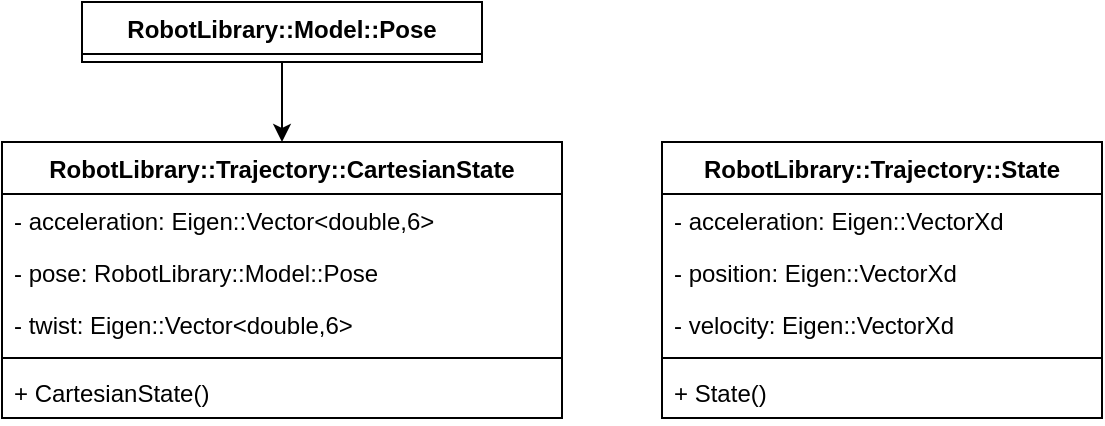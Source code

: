 <mxfile version="22.1.2" type="device" pages="5">
  <diagram name="Structs" id="9jA_eGwy0DgVJdV82nRa">
    <mxGraphModel dx="884" dy="563" grid="1" gridSize="10" guides="1" tooltips="1" connect="1" arrows="1" fold="1" page="1" pageScale="1" pageWidth="827" pageHeight="1169" math="0" shadow="0">
      <root>
        <mxCell id="0" />
        <mxCell id="1" parent="0" />
        <mxCell id="tqM-SARW5NHhLNJfEzKg-1" value="RobotLibrary::Trajectory::CartesianState" style="swimlane;fontStyle=1;childLayout=stackLayout;horizontal=1;startSize=26;horizontalStack=0;resizeParent=1;resizeParentMax=0;resizeLast=0;collapsible=1;marginBottom=0;" vertex="1" parent="1">
          <mxGeometry x="10" y="80" width="280" height="138" as="geometry" />
        </mxCell>
        <mxCell id="tqM-SARW5NHhLNJfEzKg-2" value="- acceleration: Eigen::Vector&lt;double,6&gt;" style="text;strokeColor=none;fillColor=none;align=left;verticalAlign=top;spacingLeft=4;spacingRight=4;overflow=hidden;rotatable=0;points=[[0,0.5],[1,0.5]];portConstraint=eastwest;" vertex="1" parent="tqM-SARW5NHhLNJfEzKg-1">
          <mxGeometry y="26" width="280" height="26" as="geometry" />
        </mxCell>
        <mxCell id="tqM-SARW5NHhLNJfEzKg-3" value="- pose: RobotLibrary::Model::Pose" style="text;strokeColor=none;fillColor=none;align=left;verticalAlign=top;spacingLeft=4;spacingRight=4;overflow=hidden;rotatable=0;points=[[0,0.5],[1,0.5]];portConstraint=eastwest;" vertex="1" parent="tqM-SARW5NHhLNJfEzKg-1">
          <mxGeometry y="52" width="280" height="26" as="geometry" />
        </mxCell>
        <mxCell id="tqM-SARW5NHhLNJfEzKg-4" value="- twist: Eigen::Vector&lt;double,6&gt;" style="text;strokeColor=none;fillColor=none;align=left;verticalAlign=top;spacingLeft=4;spacingRight=4;overflow=hidden;rotatable=0;points=[[0,0.5],[1,0.5]];portConstraint=eastwest;" vertex="1" parent="tqM-SARW5NHhLNJfEzKg-1">
          <mxGeometry y="78" width="280" height="26" as="geometry" />
        </mxCell>
        <mxCell id="tqM-SARW5NHhLNJfEzKg-5" value="" style="line;strokeWidth=1;fillColor=none;align=left;verticalAlign=middle;spacingTop=-1;spacingLeft=3;spacingRight=3;rotatable=0;labelPosition=right;points=[];portConstraint=eastwest;" vertex="1" parent="tqM-SARW5NHhLNJfEzKg-1">
          <mxGeometry y="104" width="280" height="8" as="geometry" />
        </mxCell>
        <mxCell id="tqM-SARW5NHhLNJfEzKg-6" value="+ CartesianState()" style="text;strokeColor=none;fillColor=none;align=left;verticalAlign=top;spacingLeft=4;spacingRight=4;overflow=hidden;rotatable=0;points=[[0,0.5],[1,0.5]];portConstraint=eastwest;" vertex="1" parent="tqM-SARW5NHhLNJfEzKg-1">
          <mxGeometry y="112" width="280" height="26" as="geometry" />
        </mxCell>
        <mxCell id="tqM-SARW5NHhLNJfEzKg-7" value="RobotLibrary::Trajectory::State" style="swimlane;fontStyle=1;childLayout=stackLayout;horizontal=1;startSize=26;horizontalStack=0;resizeParent=1;resizeParentMax=0;resizeLast=0;collapsible=1;marginBottom=0;" vertex="1" parent="1">
          <mxGeometry x="340" y="80" width="220" height="138" as="geometry" />
        </mxCell>
        <mxCell id="tqM-SARW5NHhLNJfEzKg-8" value="- acceleration: Eigen::VectorXd" style="text;strokeColor=none;fillColor=none;align=left;verticalAlign=top;spacingLeft=4;spacingRight=4;overflow=hidden;rotatable=0;points=[[0,0.5],[1,0.5]];portConstraint=eastwest;" vertex="1" parent="tqM-SARW5NHhLNJfEzKg-7">
          <mxGeometry y="26" width="220" height="26" as="geometry" />
        </mxCell>
        <mxCell id="tqM-SARW5NHhLNJfEzKg-9" value="- position: Eigen::VectorXd" style="text;strokeColor=none;fillColor=none;align=left;verticalAlign=top;spacingLeft=4;spacingRight=4;overflow=hidden;rotatable=0;points=[[0,0.5],[1,0.5]];portConstraint=eastwest;" vertex="1" parent="tqM-SARW5NHhLNJfEzKg-7">
          <mxGeometry y="52" width="220" height="26" as="geometry" />
        </mxCell>
        <mxCell id="tqM-SARW5NHhLNJfEzKg-10" value="- velocity: Eigen::VectorXd" style="text;strokeColor=none;fillColor=none;align=left;verticalAlign=top;spacingLeft=4;spacingRight=4;overflow=hidden;rotatable=0;points=[[0,0.5],[1,0.5]];portConstraint=eastwest;" vertex="1" parent="tqM-SARW5NHhLNJfEzKg-7">
          <mxGeometry y="78" width="220" height="26" as="geometry" />
        </mxCell>
        <mxCell id="tqM-SARW5NHhLNJfEzKg-11" value="" style="line;strokeWidth=1;fillColor=none;align=left;verticalAlign=middle;spacingTop=-1;spacingLeft=3;spacingRight=3;rotatable=0;labelPosition=right;points=[];portConstraint=eastwest;" vertex="1" parent="tqM-SARW5NHhLNJfEzKg-7">
          <mxGeometry y="104" width="220" height="8" as="geometry" />
        </mxCell>
        <mxCell id="tqM-SARW5NHhLNJfEzKg-12" value="+ State()" style="text;strokeColor=none;fillColor=none;align=left;verticalAlign=top;spacingLeft=4;spacingRight=4;overflow=hidden;rotatable=0;points=[[0,0.5],[1,0.5]];portConstraint=eastwest;" vertex="1" parent="tqM-SARW5NHhLNJfEzKg-7">
          <mxGeometry y="112" width="220" height="26" as="geometry" />
        </mxCell>
        <mxCell id="tqM-SARW5NHhLNJfEzKg-19" style="edgeStyle=orthogonalEdgeStyle;rounded=0;orthogonalLoop=1;jettySize=auto;html=1;exitX=0.5;exitY=1;exitDx=0;exitDy=0;entryX=0.5;entryY=0;entryDx=0;entryDy=0;" edge="1" parent="1" source="tqM-SARW5NHhLNJfEzKg-13" target="tqM-SARW5NHhLNJfEzKg-1">
          <mxGeometry relative="1" as="geometry" />
        </mxCell>
        <mxCell id="tqM-SARW5NHhLNJfEzKg-13" value="RobotLibrary::Model::Pose" style="swimlane;fontStyle=1;childLayout=stackLayout;horizontal=1;startSize=26;horizontalStack=0;resizeParent=1;resizeParentMax=0;resizeLast=0;collapsible=1;marginBottom=0;" vertex="1" collapsed="1" parent="1">
          <mxGeometry x="50" y="10" width="200" height="30" as="geometry">
            <mxRectangle x="70" y="320" width="280" height="34" as="alternateBounds" />
          </mxGeometry>
        </mxCell>
      </root>
    </mxGraphModel>
  </diagram>
  <diagram id="T14MBF_nh2sh8fM6jUgI" name="TrajectoryBase">
    <mxGraphModel dx="1867" dy="662" grid="1" gridSize="10" guides="1" tooltips="1" connect="1" arrows="1" fold="1" page="1" pageScale="1" pageWidth="827" pageHeight="1169" math="0" shadow="0">
      <root>
        <mxCell id="0" />
        <mxCell id="1" parent="0" />
        <mxCell id="yHh1ea16LjU4GSDfHN88-1" value="RobotLibrary::TrajectoryBase" style="swimlane;fontStyle=1;childLayout=stackLayout;horizontal=1;startSize=26;horizontalStack=0;resizeParent=1;resizeParentMax=0;resizeLast=0;collapsible=1;marginBottom=0;" vertex="1" parent="1">
          <mxGeometry x="-810" y="170" width="760" height="320" as="geometry" />
        </mxCell>
        <mxCell id="yHh1ea16LjU4GSDfHN88-6" value="- _dimensions: unsigned int" style="text;strokeColor=none;fillColor=none;align=left;verticalAlign=top;spacingLeft=4;spacingRight=4;overflow=hidden;rotatable=0;points=[[0,0.5],[1,0.5]];portConstraint=eastwest;" vertex="1" parent="yHh1ea16LjU4GSDfHN88-1">
          <mxGeometry y="26" width="760" height="26" as="geometry" />
        </mxCell>
        <mxCell id="yHh1ea16LjU4GSDfHN88-3" value="- _endTime: double" style="text;strokeColor=none;fillColor=none;align=left;verticalAlign=top;spacingLeft=4;spacingRight=4;overflow=hidden;rotatable=0;points=[[0,0.5],[1,0.5]];portConstraint=eastwest;" vertex="1" parent="yHh1ea16LjU4GSDfHN88-1">
          <mxGeometry y="52" width="760" height="26" as="geometry" />
        </mxCell>
        <mxCell id="yHh1ea16LjU4GSDfHN88-5" value="- _endPoint: RobotLibrary::Trajectory::State" style="text;strokeColor=none;fillColor=none;align=left;verticalAlign=top;spacingLeft=4;spacingRight=4;overflow=hidden;rotatable=0;points=[[0,0.5],[1,0.5]];portConstraint=eastwest;" vertex="1" parent="yHh1ea16LjU4GSDfHN88-1">
          <mxGeometry y="78" width="760" height="26" as="geometry" />
        </mxCell>
        <mxCell id="yHh1ea16LjU4GSDfHN88-4" value="- _startPoint: RobotLibrary::Trajectory::State" style="text;strokeColor=none;fillColor=none;align=left;verticalAlign=top;spacingLeft=4;spacingRight=4;overflow=hidden;rotatable=0;points=[[0,0.5],[1,0.5]];portConstraint=eastwest;" vertex="1" parent="yHh1ea16LjU4GSDfHN88-1">
          <mxGeometry y="104" width="760" height="26" as="geometry" />
        </mxCell>
        <mxCell id="yHh1ea16LjU4GSDfHN88-2" value="- _startTime: double" style="text;strokeColor=none;fillColor=none;align=left;verticalAlign=top;spacingLeft=4;spacingRight=4;overflow=hidden;rotatable=0;points=[[0,0.5],[1,0.5]];portConstraint=eastwest;" vertex="1" parent="yHh1ea16LjU4GSDfHN88-1">
          <mxGeometry y="130" width="760" height="26" as="geometry" />
        </mxCell>
        <mxCell id="yHh1ea16LjU4GSDfHN88-7" value="" style="line;strokeWidth=1;fillColor=none;align=left;verticalAlign=middle;spacingTop=-1;spacingLeft=3;spacingRight=3;rotatable=0;labelPosition=right;points=[];portConstraint=eastwest;" vertex="1" parent="yHh1ea16LjU4GSDfHN88-1">
          <mxGeometry y="156" width="760" height="8" as="geometry" />
        </mxCell>
        <mxCell id="yHh1ea16LjU4GSDfHN88-8" value="+ TrajectoryBase()" style="text;strokeColor=none;fillColor=none;align=left;verticalAlign=top;spacingLeft=4;spacingRight=4;overflow=hidden;rotatable=0;points=[[0,0.5],[1,0.5]];portConstraint=eastwest;" vertex="1" parent="yHh1ea16LjU4GSDfHN88-1">
          <mxGeometry y="164" width="760" height="26" as="geometry" />
        </mxCell>
        <mxCell id="yHh1ea16LjU4GSDfHN88-9" value="+ TrajectoryBase(startPoint: RobotLibrary::Trajectory::State, endPoint: RobotLibrary::Trajectory::State, startTime: double, endTime: double)" style="text;strokeColor=none;fillColor=none;align=left;verticalAlign=top;spacingLeft=4;spacingRight=4;overflow=hidden;rotatable=0;points=[[0,0.5],[1,0.5]];portConstraint=eastwest;" vertex="1" parent="yHh1ea16LjU4GSDfHN88-1">
          <mxGeometry y="190" width="760" height="26" as="geometry" />
        </mxCell>
        <mxCell id="yHh1ea16LjU4GSDfHN88-13" value="+ end_time(): double" style="text;strokeColor=none;fillColor=none;align=left;verticalAlign=top;spacingLeft=4;spacingRight=4;overflow=hidden;rotatable=0;points=[[0,0.5],[1,0.5]];portConstraint=eastwest;" vertex="1" parent="yHh1ea16LjU4GSDfHN88-1">
          <mxGeometry y="216" width="760" height="26" as="geometry" />
        </mxCell>
        <mxCell id="yHh1ea16LjU4GSDfHN88-10" value="+ query_position(time: double): Eigen::VectorXd" style="text;strokeColor=none;fillColor=none;align=left;verticalAlign=top;spacingLeft=4;spacingRight=4;overflow=hidden;rotatable=0;points=[[0,0.5],[1,0.5]];portConstraint=eastwest;" vertex="1" parent="yHh1ea16LjU4GSDfHN88-1">
          <mxGeometry y="242" width="760" height="26" as="geometry" />
        </mxCell>
        <mxCell id="yHh1ea16LjU4GSDfHN88-11" value="+ query_state(time: double): RobotLibrary::Trajectory::State (pure virtual)" style="text;strokeColor=none;fillColor=none;align=left;verticalAlign=top;spacingLeft=4;spacingRight=4;overflow=hidden;rotatable=0;points=[[0,0.5],[1,0.5]];portConstraint=eastwest;" vertex="1" parent="yHh1ea16LjU4GSDfHN88-1">
          <mxGeometry y="268" width="760" height="26" as="geometry" />
        </mxCell>
        <mxCell id="yHh1ea16LjU4GSDfHN88-12" value="+ start_time(): double" style="text;strokeColor=none;fillColor=none;align=left;verticalAlign=top;spacingLeft=4;spacingRight=4;overflow=hidden;rotatable=0;points=[[0,0.5],[1,0.5]];portConstraint=eastwest;" vertex="1" parent="yHh1ea16LjU4GSDfHN88-1">
          <mxGeometry y="294" width="760" height="26" as="geometry" />
        </mxCell>
        <mxCell id="UV9BhUlfx5JR5wrCUEoA-7" style="edgeStyle=orthogonalEdgeStyle;rounded=0;orthogonalLoop=1;jettySize=auto;html=1;exitX=0.5;exitY=1;exitDx=0;exitDy=0;entryX=0.5;entryY=0;entryDx=0;entryDy=0;" edge="1" parent="1" source="UV9BhUlfx5JR5wrCUEoA-1" target="yHh1ea16LjU4GSDfHN88-1">
          <mxGeometry relative="1" as="geometry" />
        </mxCell>
        <mxCell id="UV9BhUlfx5JR5wrCUEoA-1" value="RobotLibrary::Trajectory::State" style="swimlane;fontStyle=1;childLayout=stackLayout;horizontal=1;startSize=26;horizontalStack=0;resizeParent=1;resizeParentMax=0;resizeLast=0;collapsible=1;marginBottom=0;" vertex="1" collapsed="1" parent="1">
          <mxGeometry x="-540" y="100" width="220" height="30" as="geometry">
            <mxRectangle x="-510" y="20" width="220" height="138" as="alternateBounds" />
          </mxGeometry>
        </mxCell>
        <mxCell id="UV9BhUlfx5JR5wrCUEoA-2" value="- acceleration: Eigen::VectorXd" style="text;strokeColor=none;fillColor=none;align=left;verticalAlign=top;spacingLeft=4;spacingRight=4;overflow=hidden;rotatable=0;points=[[0,0.5],[1,0.5]];portConstraint=eastwest;" vertex="1" parent="UV9BhUlfx5JR5wrCUEoA-1">
          <mxGeometry y="26" width="220" height="26" as="geometry" />
        </mxCell>
        <mxCell id="UV9BhUlfx5JR5wrCUEoA-3" value="- position: Eigen::VectorXd" style="text;strokeColor=none;fillColor=none;align=left;verticalAlign=top;spacingLeft=4;spacingRight=4;overflow=hidden;rotatable=0;points=[[0,0.5],[1,0.5]];portConstraint=eastwest;" vertex="1" parent="UV9BhUlfx5JR5wrCUEoA-1">
          <mxGeometry y="52" width="220" height="26" as="geometry" />
        </mxCell>
        <mxCell id="UV9BhUlfx5JR5wrCUEoA-4" value="- velocity: Eigen::VectorXd" style="text;strokeColor=none;fillColor=none;align=left;verticalAlign=top;spacingLeft=4;spacingRight=4;overflow=hidden;rotatable=0;points=[[0,0.5],[1,0.5]];portConstraint=eastwest;" vertex="1" parent="UV9BhUlfx5JR5wrCUEoA-1">
          <mxGeometry y="78" width="220" height="26" as="geometry" />
        </mxCell>
        <mxCell id="UV9BhUlfx5JR5wrCUEoA-5" value="" style="line;strokeWidth=1;fillColor=none;align=left;verticalAlign=middle;spacingTop=-1;spacingLeft=3;spacingRight=3;rotatable=0;labelPosition=right;points=[];portConstraint=eastwest;" vertex="1" parent="UV9BhUlfx5JR5wrCUEoA-1">
          <mxGeometry y="104" width="220" height="8" as="geometry" />
        </mxCell>
        <mxCell id="UV9BhUlfx5JR5wrCUEoA-6" value="+ State()" style="text;strokeColor=none;fillColor=none;align=left;verticalAlign=top;spacingLeft=4;spacingRight=4;overflow=hidden;rotatable=0;points=[[0,0.5],[1,0.5]];portConstraint=eastwest;" vertex="1" parent="UV9BhUlfx5JR5wrCUEoA-1">
          <mxGeometry y="112" width="220" height="26" as="geometry" />
        </mxCell>
      </root>
    </mxGraphModel>
  </diagram>
  <diagram id="QB9DUOYWpa04L0UITbOK" name="SplineTrajectory">
    <mxGraphModel dx="1711" dy="563" grid="1" gridSize="10" guides="1" tooltips="1" connect="1" arrows="1" fold="1" page="1" pageScale="1" pageWidth="827" pageHeight="1169" math="0" shadow="0">
      <root>
        <mxCell id="0" />
        <mxCell id="1" parent="0" />
        <mxCell id="XrnjL6W13JnNNgKl0stK-1" value="RobotLibrary::Trajectory::SplineTrajectory" style="swimlane;fontStyle=1;childLayout=stackLayout;horizontal=1;startSize=26;horizontalStack=0;resizeParent=1;resizeParentMax=0;resizeLast=0;collapsible=1;marginBottom=0;" vertex="1" parent="1">
          <mxGeometry x="-800" y="200" width="740" height="164" as="geometry" />
        </mxCell>
        <mxCell id="XrnjL6W13JnNNgKl0stK-2" value="- _spline: std::vector&lt;RobotLibrary::Math::Spline&gt;" style="text;strokeColor=none;fillColor=none;align=left;verticalAlign=top;spacingLeft=4;spacingRight=4;overflow=hidden;rotatable=0;points=[[0,0.5],[1,0.5]];portConstraint=eastwest;" vertex="1" parent="XrnjL6W13JnNNgKl0stK-1">
          <mxGeometry y="26" width="740" height="26" as="geometry" />
        </mxCell>
        <mxCell id="XrnjL6W13JnNNgKl0stK-3" value="" style="line;strokeWidth=1;fillColor=none;align=left;verticalAlign=middle;spacingTop=-1;spacingLeft=3;spacingRight=3;rotatable=0;labelPosition=right;points=[];portConstraint=eastwest;" vertex="1" parent="XrnjL6W13JnNNgKl0stK-1">
          <mxGeometry y="52" width="740" height="8" as="geometry" />
        </mxCell>
        <mxCell id="XrnjL6W13JnNNgKl0stK-4" value="+ SplineTrajectory()" style="text;strokeColor=none;fillColor=none;align=left;verticalAlign=top;spacingLeft=4;spacingRight=4;overflow=hidden;rotatable=0;points=[[0,0.5],[1,0.5]];portConstraint=eastwest;" vertex="1" parent="XrnjL6W13JnNNgKl0stK-1">
          <mxGeometry y="60" width="740" height="26" as="geometry" />
        </mxCell>
        <mxCell id="XrnjL6W13JnNNgKl0stK-5" value="+ SplineTrajectory(waypoints: std::vector&lt;RobotLibrary::Trajectory::State&gt;, times: std::vector&lt;double&gt;, polynomialOrder: unsigned int)" style="text;strokeColor=none;fillColor=none;align=left;verticalAlign=top;spacingLeft=4;spacingRight=4;overflow=hidden;rotatable=0;points=[[0,0.5],[1,0.5]];portConstraint=eastwest;" vertex="1" parent="XrnjL6W13JnNNgKl0stK-1">
          <mxGeometry y="86" width="740" height="26" as="geometry" />
        </mxCell>
        <mxCell id="XrnjL6W13JnNNgKl0stK-6" value="+ SplineTrajectory(positions: std::vector&lt;Eigen::VectorXd&gt;, times: std::vector&lt;double&gt;, startVelocity: Eigen::VectorXd)" style="text;strokeColor=none;fillColor=none;align=left;verticalAlign=top;spacingLeft=4;spacingRight=4;overflow=hidden;rotatable=0;points=[[0,0.5],[1,0.5]];portConstraint=eastwest;" vertex="1" parent="XrnjL6W13JnNNgKl0stK-1">
          <mxGeometry y="112" width="740" height="26" as="geometry" />
        </mxCell>
        <mxCell id="XrnjL6W13JnNNgKl0stK-7" value="+ query_state(time: double): RobotLibrary::Trajectory::State" style="text;strokeColor=none;fillColor=none;align=left;verticalAlign=top;spacingLeft=4;spacingRight=4;overflow=hidden;rotatable=0;points=[[0,0.5],[1,0.5]];portConstraint=eastwest;" vertex="1" parent="XrnjL6W13JnNNgKl0stK-1">
          <mxGeometry y="138" width="740" height="26" as="geometry" />
        </mxCell>
        <mxCell id="3HnfFuEp3XxDUi20NUHV-14" style="edgeStyle=orthogonalEdgeStyle;rounded=0;orthogonalLoop=1;jettySize=auto;html=1;exitX=0.5;exitY=1;exitDx=0;exitDy=0;entryX=0.5;entryY=0;entryDx=0;entryDy=0;" edge="1" parent="1" source="3HnfFuEp3XxDUi20NUHV-1" target="XrnjL6W13JnNNgKl0stK-1">
          <mxGeometry relative="1" as="geometry" />
        </mxCell>
        <mxCell id="3HnfFuEp3XxDUi20NUHV-1" value="RobotLibrary::TrajectoryBase" style="swimlane;fontStyle=1;childLayout=stackLayout;horizontal=1;startSize=26;horizontalStack=0;resizeParent=1;resizeParentMax=0;resizeLast=0;collapsible=1;marginBottom=0;" vertex="1" collapsed="1" parent="1">
          <mxGeometry x="-535" y="130" width="210" height="30" as="geometry">
            <mxRectangle x="-810" y="-70" width="760" height="320" as="alternateBounds" />
          </mxGeometry>
        </mxCell>
        <mxCell id="3HnfFuEp3XxDUi20NUHV-2" value="- _dimensions: unsigned int" style="text;strokeColor=none;fillColor=none;align=left;verticalAlign=top;spacingLeft=4;spacingRight=4;overflow=hidden;rotatable=0;points=[[0,0.5],[1,0.5]];portConstraint=eastwest;" vertex="1" parent="3HnfFuEp3XxDUi20NUHV-1">
          <mxGeometry y="26" width="760" height="26" as="geometry" />
        </mxCell>
        <mxCell id="3HnfFuEp3XxDUi20NUHV-3" value="- _endTime: double" style="text;strokeColor=none;fillColor=none;align=left;verticalAlign=top;spacingLeft=4;spacingRight=4;overflow=hidden;rotatable=0;points=[[0,0.5],[1,0.5]];portConstraint=eastwest;" vertex="1" parent="3HnfFuEp3XxDUi20NUHV-1">
          <mxGeometry y="52" width="760" height="26" as="geometry" />
        </mxCell>
        <mxCell id="3HnfFuEp3XxDUi20NUHV-4" value="- _endPoint: RobotLibrary::Trajectory::State" style="text;strokeColor=none;fillColor=none;align=left;verticalAlign=top;spacingLeft=4;spacingRight=4;overflow=hidden;rotatable=0;points=[[0,0.5],[1,0.5]];portConstraint=eastwest;" vertex="1" parent="3HnfFuEp3XxDUi20NUHV-1">
          <mxGeometry y="78" width="760" height="26" as="geometry" />
        </mxCell>
        <mxCell id="3HnfFuEp3XxDUi20NUHV-5" value="- _startPoint: RobotLibrary::Trajectory::State" style="text;strokeColor=none;fillColor=none;align=left;verticalAlign=top;spacingLeft=4;spacingRight=4;overflow=hidden;rotatable=0;points=[[0,0.5],[1,0.5]];portConstraint=eastwest;" vertex="1" parent="3HnfFuEp3XxDUi20NUHV-1">
          <mxGeometry y="104" width="760" height="26" as="geometry" />
        </mxCell>
        <mxCell id="3HnfFuEp3XxDUi20NUHV-6" value="- _startTime: double" style="text;strokeColor=none;fillColor=none;align=left;verticalAlign=top;spacingLeft=4;spacingRight=4;overflow=hidden;rotatable=0;points=[[0,0.5],[1,0.5]];portConstraint=eastwest;" vertex="1" parent="3HnfFuEp3XxDUi20NUHV-1">
          <mxGeometry y="130" width="760" height="26" as="geometry" />
        </mxCell>
        <mxCell id="3HnfFuEp3XxDUi20NUHV-7" value="" style="line;strokeWidth=1;fillColor=none;align=left;verticalAlign=middle;spacingTop=-1;spacingLeft=3;spacingRight=3;rotatable=0;labelPosition=right;points=[];portConstraint=eastwest;" vertex="1" parent="3HnfFuEp3XxDUi20NUHV-1">
          <mxGeometry y="156" width="760" height="8" as="geometry" />
        </mxCell>
        <mxCell id="3HnfFuEp3XxDUi20NUHV-8" value="+ TrajectoryBase()" style="text;strokeColor=none;fillColor=none;align=left;verticalAlign=top;spacingLeft=4;spacingRight=4;overflow=hidden;rotatable=0;points=[[0,0.5],[1,0.5]];portConstraint=eastwest;" vertex="1" parent="3HnfFuEp3XxDUi20NUHV-1">
          <mxGeometry y="164" width="760" height="26" as="geometry" />
        </mxCell>
        <mxCell id="3HnfFuEp3XxDUi20NUHV-9" value="+ TrajectoryBase(startPoint: RobotLibrary::Trajectory::State, endPoint: RobotLibrary::Trajectory::State, startTime: double, endTime: double)" style="text;strokeColor=none;fillColor=none;align=left;verticalAlign=top;spacingLeft=4;spacingRight=4;overflow=hidden;rotatable=0;points=[[0,0.5],[1,0.5]];portConstraint=eastwest;" vertex="1" parent="3HnfFuEp3XxDUi20NUHV-1">
          <mxGeometry y="190" width="760" height="26" as="geometry" />
        </mxCell>
        <mxCell id="3HnfFuEp3XxDUi20NUHV-10" value="+ end_time(): double" style="text;strokeColor=none;fillColor=none;align=left;verticalAlign=top;spacingLeft=4;spacingRight=4;overflow=hidden;rotatable=0;points=[[0,0.5],[1,0.5]];portConstraint=eastwest;" vertex="1" parent="3HnfFuEp3XxDUi20NUHV-1">
          <mxGeometry y="216" width="760" height="26" as="geometry" />
        </mxCell>
        <mxCell id="3HnfFuEp3XxDUi20NUHV-11" value="+ query_position(time: double): Eigen::VectorXd" style="text;strokeColor=none;fillColor=none;align=left;verticalAlign=top;spacingLeft=4;spacingRight=4;overflow=hidden;rotatable=0;points=[[0,0.5],[1,0.5]];portConstraint=eastwest;" vertex="1" parent="3HnfFuEp3XxDUi20NUHV-1">
          <mxGeometry y="242" width="760" height="26" as="geometry" />
        </mxCell>
        <mxCell id="3HnfFuEp3XxDUi20NUHV-12" value="+ query_state(time: double): RobotLibrary::Trajectory::State (pure virtual)" style="text;strokeColor=none;fillColor=none;align=left;verticalAlign=top;spacingLeft=4;spacingRight=4;overflow=hidden;rotatable=0;points=[[0,0.5],[1,0.5]];portConstraint=eastwest;" vertex="1" parent="3HnfFuEp3XxDUi20NUHV-1">
          <mxGeometry y="268" width="760" height="26" as="geometry" />
        </mxCell>
        <mxCell id="3HnfFuEp3XxDUi20NUHV-13" value="+ start_time(): double" style="text;strokeColor=none;fillColor=none;align=left;verticalAlign=top;spacingLeft=4;spacingRight=4;overflow=hidden;rotatable=0;points=[[0,0.5],[1,0.5]];portConstraint=eastwest;" vertex="1" parent="3HnfFuEp3XxDUi20NUHV-1">
          <mxGeometry y="294" width="760" height="26" as="geometry" />
        </mxCell>
      </root>
    </mxGraphModel>
  </diagram>
  <diagram id="Sdnk0SNiHIlJjmyccaQQ" name="CartesianSpline">
    <mxGraphModel dx="1867" dy="662" grid="1" gridSize="10" guides="1" tooltips="1" connect="1" arrows="1" fold="1" page="1" pageScale="1" pageWidth="827" pageHeight="1169" math="0" shadow="0">
      <root>
        <mxCell id="0" />
        <mxCell id="1" parent="0" />
        <mxCell id="qdwXgGgMS1axAANJKAeE-2" value="RobotLibrary::Trajectory::CartesianSpline" style="swimlane;fontStyle=1;childLayout=stackLayout;horizontal=1;startSize=26;horizontalStack=0;resizeParent=1;resizeParentMax=0;resizeLast=0;collapsible=1;marginBottom=0;" vertex="1" parent="1">
          <mxGeometry x="-800" y="180" width="920" height="190" as="geometry" />
        </mxCell>
        <mxCell id="qdwXgGgMS1axAANJKAeE-3" value="- _spline: RobotLibrary::Trajectory::SplineTrajectory" style="text;strokeColor=none;fillColor=none;align=left;verticalAlign=top;spacingLeft=4;spacingRight=4;overflow=hidden;rotatable=0;points=[[0,0.5],[1,0.5]];portConstraint=eastwest;" vertex="1" parent="qdwXgGgMS1axAANJKAeE-2">
          <mxGeometry y="26" width="920" height="26" as="geometry" />
        </mxCell>
        <mxCell id="qdwXgGgMS1axAANJKAeE-4" value="" style="line;strokeWidth=1;fillColor=none;align=left;verticalAlign=middle;spacingTop=-1;spacingLeft=3;spacingRight=3;rotatable=0;labelPosition=right;points=[];portConstraint=eastwest;" vertex="1" parent="qdwXgGgMS1axAANJKAeE-2">
          <mxGeometry y="52" width="920" height="8" as="geometry" />
        </mxCell>
        <mxCell id="qdwXgGgMS1axAANJKAeE-5" value="+ CartesianSpline()" style="text;strokeColor=none;fillColor=none;align=left;verticalAlign=top;spacingLeft=4;spacingRight=4;overflow=hidden;rotatable=0;points=[[0,0.5],[1,0.5]];portConstraint=eastwest;" vertex="1" parent="qdwXgGgMS1axAANJKAeE-2">
          <mxGeometry y="60" width="920" height="26" as="geometry" />
        </mxCell>
        <mxCell id="qdwXgGgMS1axAANJKAeE-6" value="+ CartesianSpline(poses: std::vector&lt;RobotLibrary::Model::Pose&gt;, times: std::vector&lt;double&gt;, startTwist: Eigen::Vector&lt;double,6&gt;)" style="text;strokeColor=none;fillColor=none;align=left;verticalAlign=top;spacingLeft=4;spacingRight=4;overflow=hidden;rotatable=0;points=[[0,0.5],[1,0.5]];portConstraint=eastwest;" vertex="1" parent="qdwXgGgMS1axAANJKAeE-2">
          <mxGeometry y="86" width="920" height="26" as="geometry" />
        </mxCell>
        <mxCell id="qdwXgGgMS1axAANJKAeE-7" value="+ CartesianSpline(startPose: RobotLibrary::Model::Pose, endPose: RobotLibrary::Model::Pose, startTwist: Eigen::Vector&lt;double,6&gt;, startTime: double, endTime: double)" style="text;strokeColor=none;fillColor=none;align=left;verticalAlign=top;spacingLeft=4;spacingRight=4;overflow=hidden;rotatable=0;points=[[0,0.5],[1,0.5]];portConstraint=eastwest;" vertex="1" parent="qdwXgGgMS1axAANJKAeE-2">
          <mxGeometry y="112" width="920" height="26" as="geometry" />
        </mxCell>
        <mxCell id="qdwXgGgMS1axAANJKAeE-9" value="+ end_time(): double" style="text;strokeColor=none;fillColor=none;align=left;verticalAlign=top;spacingLeft=4;spacingRight=4;overflow=hidden;rotatable=0;points=[[0,0.5],[1,0.5]];portConstraint=eastwest;" vertex="1" parent="qdwXgGgMS1axAANJKAeE-2">
          <mxGeometry y="138" width="920" height="26" as="geometry" />
        </mxCell>
        <mxCell id="qdwXgGgMS1axAANJKAeE-8" value="+ query_state(time: double): RobotLibrary::Trajectory::CartesianState" style="text;strokeColor=none;fillColor=none;align=left;verticalAlign=top;spacingLeft=4;spacingRight=4;overflow=hidden;rotatable=0;points=[[0,0.5],[1,0.5]];portConstraint=eastwest;" vertex="1" parent="qdwXgGgMS1axAANJKAeE-2">
          <mxGeometry y="164" width="920" height="26" as="geometry" />
        </mxCell>
        <mxCell id="w183dz0Z6yx9ocO-nMsy-1" value="RobotLibrary::Trajectory::SplineTrajectory" style="swimlane;fontStyle=1;childLayout=stackLayout;horizontal=1;startSize=26;horizontalStack=0;resizeParent=1;resizeParentMax=0;resizeLast=0;collapsible=1;marginBottom=0;" vertex="1" collapsed="1" parent="1">
          <mxGeometry x="-600" y="110" width="280" height="30" as="geometry">
            <mxRectangle x="-670" y="-10" width="740" height="164" as="alternateBounds" />
          </mxGeometry>
        </mxCell>
        <mxCell id="w183dz0Z6yx9ocO-nMsy-2" value="- _spline: std::vector&lt;RobotLibrary::Math::Spline&gt;" style="text;strokeColor=none;fillColor=none;align=left;verticalAlign=top;spacingLeft=4;spacingRight=4;overflow=hidden;rotatable=0;points=[[0,0.5],[1,0.5]];portConstraint=eastwest;" vertex="1" parent="w183dz0Z6yx9ocO-nMsy-1">
          <mxGeometry y="26" width="740" height="26" as="geometry" />
        </mxCell>
        <mxCell id="w183dz0Z6yx9ocO-nMsy-3" value="" style="line;strokeWidth=1;fillColor=none;align=left;verticalAlign=middle;spacingTop=-1;spacingLeft=3;spacingRight=3;rotatable=0;labelPosition=right;points=[];portConstraint=eastwest;" vertex="1" parent="w183dz0Z6yx9ocO-nMsy-1">
          <mxGeometry y="52" width="740" height="8" as="geometry" />
        </mxCell>
        <mxCell id="w183dz0Z6yx9ocO-nMsy-4" value="+ SplineTrajectory()" style="text;strokeColor=none;fillColor=none;align=left;verticalAlign=top;spacingLeft=4;spacingRight=4;overflow=hidden;rotatable=0;points=[[0,0.5],[1,0.5]];portConstraint=eastwest;" vertex="1" parent="w183dz0Z6yx9ocO-nMsy-1">
          <mxGeometry y="60" width="740" height="26" as="geometry" />
        </mxCell>
        <mxCell id="w183dz0Z6yx9ocO-nMsy-5" value="+ SplineTrajectory(waypoints: std::vector&lt;RobotLibrary::Trajectory::State&gt;, times: std::vector&lt;double&gt;, polynomialOrder: unsigned int)" style="text;strokeColor=none;fillColor=none;align=left;verticalAlign=top;spacingLeft=4;spacingRight=4;overflow=hidden;rotatable=0;points=[[0,0.5],[1,0.5]];portConstraint=eastwest;" vertex="1" parent="w183dz0Z6yx9ocO-nMsy-1">
          <mxGeometry y="86" width="740" height="26" as="geometry" />
        </mxCell>
        <mxCell id="w183dz0Z6yx9ocO-nMsy-6" value="+ SplineTrajectory(positions: std::vector&lt;Eigen::VectorXd&gt;, times: std::vector&lt;double&gt;, startVelocity: Eigen::VectorXd)" style="text;strokeColor=none;fillColor=none;align=left;verticalAlign=top;spacingLeft=4;spacingRight=4;overflow=hidden;rotatable=0;points=[[0,0.5],[1,0.5]];portConstraint=eastwest;" vertex="1" parent="w183dz0Z6yx9ocO-nMsy-1">
          <mxGeometry y="112" width="740" height="26" as="geometry" />
        </mxCell>
        <mxCell id="w183dz0Z6yx9ocO-nMsy-7" value="+ query_state(time: double): RobotLibrary::Trajectory::State" style="text;strokeColor=none;fillColor=none;align=left;verticalAlign=top;spacingLeft=4;spacingRight=4;overflow=hidden;rotatable=0;points=[[0,0.5],[1,0.5]];portConstraint=eastwest;" vertex="1" parent="w183dz0Z6yx9ocO-nMsy-1">
          <mxGeometry y="138" width="740" height="26" as="geometry" />
        </mxCell>
        <mxCell id="0g_KXgUIRX-Hg0XUuUMt-1" value="RobotLibrary::Trajectory::CartesianState" style="swimlane;fontStyle=1;childLayout=stackLayout;horizontal=1;startSize=26;horizontalStack=0;resizeParent=1;resizeParentMax=0;resizeLast=0;collapsible=1;marginBottom=0;" vertex="1" collapsed="1" parent="1">
          <mxGeometry x="-280" y="110" width="270" height="30" as="geometry">
            <mxRectangle x="10" y="80" width="280" height="138" as="alternateBounds" />
          </mxGeometry>
        </mxCell>
        <mxCell id="0g_KXgUIRX-Hg0XUuUMt-2" value="- acceleration: Eigen::Vector&lt;double,6&gt;" style="text;strokeColor=none;fillColor=none;align=left;verticalAlign=top;spacingLeft=4;spacingRight=4;overflow=hidden;rotatable=0;points=[[0,0.5],[1,0.5]];portConstraint=eastwest;" vertex="1" parent="0g_KXgUIRX-Hg0XUuUMt-1">
          <mxGeometry y="26" width="280" height="26" as="geometry" />
        </mxCell>
        <mxCell id="0g_KXgUIRX-Hg0XUuUMt-3" value="- pose: RobotLibrary::Model::Pose" style="text;strokeColor=none;fillColor=none;align=left;verticalAlign=top;spacingLeft=4;spacingRight=4;overflow=hidden;rotatable=0;points=[[0,0.5],[1,0.5]];portConstraint=eastwest;" vertex="1" parent="0g_KXgUIRX-Hg0XUuUMt-1">
          <mxGeometry y="52" width="280" height="26" as="geometry" />
        </mxCell>
        <mxCell id="0g_KXgUIRX-Hg0XUuUMt-4" value="- twist: Eigen::Vector&lt;double,6&gt;" style="text;strokeColor=none;fillColor=none;align=left;verticalAlign=top;spacingLeft=4;spacingRight=4;overflow=hidden;rotatable=0;points=[[0,0.5],[1,0.5]];portConstraint=eastwest;" vertex="1" parent="0g_KXgUIRX-Hg0XUuUMt-1">
          <mxGeometry y="78" width="280" height="26" as="geometry" />
        </mxCell>
        <mxCell id="0g_KXgUIRX-Hg0XUuUMt-5" value="" style="line;strokeWidth=1;fillColor=none;align=left;verticalAlign=middle;spacingTop=-1;spacingLeft=3;spacingRight=3;rotatable=0;labelPosition=right;points=[];portConstraint=eastwest;" vertex="1" parent="0g_KXgUIRX-Hg0XUuUMt-1">
          <mxGeometry y="104" width="280" height="8" as="geometry" />
        </mxCell>
        <mxCell id="0g_KXgUIRX-Hg0XUuUMt-6" value="+ CartesianState()" style="text;strokeColor=none;fillColor=none;align=left;verticalAlign=top;spacingLeft=4;spacingRight=4;overflow=hidden;rotatable=0;points=[[0,0.5],[1,0.5]];portConstraint=eastwest;" vertex="1" parent="0g_KXgUIRX-Hg0XUuUMt-1">
          <mxGeometry y="112" width="280" height="26" as="geometry" />
        </mxCell>
        <mxCell id="0g_KXgUIRX-Hg0XUuUMt-7" style="edgeStyle=orthogonalEdgeStyle;rounded=0;orthogonalLoop=1;jettySize=auto;html=1;exitX=0.5;exitY=1;exitDx=0;exitDy=0;entryX=0.368;entryY=-0.004;entryDx=0;entryDy=0;entryPerimeter=0;" edge="1" parent="1" source="w183dz0Z6yx9ocO-nMsy-1" target="qdwXgGgMS1axAANJKAeE-2">
          <mxGeometry relative="1" as="geometry" />
        </mxCell>
        <mxCell id="0g_KXgUIRX-Hg0XUuUMt-8" style="edgeStyle=orthogonalEdgeStyle;rounded=0;orthogonalLoop=1;jettySize=auto;html=1;exitX=0.5;exitY=1;exitDx=0;exitDy=0;entryX=0.716;entryY=-0.011;entryDx=0;entryDy=0;entryPerimeter=0;" edge="1" parent="1" source="0g_KXgUIRX-Hg0XUuUMt-1" target="qdwXgGgMS1axAANJKAeE-2">
          <mxGeometry relative="1" as="geometry" />
        </mxCell>
      </root>
    </mxGraphModel>
  </diagram>
  <diagram id="EfVscFrjMJModIN4hPk3" name="Trapezoidal">
    <mxGraphModel dx="1867" dy="662" grid="1" gridSize="10" guides="1" tooltips="1" connect="1" arrows="1" fold="1" page="1" pageScale="1" pageWidth="827" pageHeight="1169" math="0" shadow="0">
      <root>
        <mxCell id="0" />
        <mxCell id="1" parent="0" />
        <mxCell id="U0P7j-BIIAwxEYynmOVb-15" style="edgeStyle=orthogonalEdgeStyle;rounded=0;orthogonalLoop=1;jettySize=auto;html=1;entryX=0.5;entryY=0;entryDx=0;entryDy=0;" edge="1" parent="1" source="CJK8RT5U-HEi4-Lp9Akt-1" target="CJK8RT5U-HEi4-Lp9Akt-13">
          <mxGeometry relative="1" as="geometry" />
        </mxCell>
        <mxCell id="CJK8RT5U-HEi4-Lp9Akt-1" value="RobotLibrary::Trajectory::TrapezoidalBase" style="swimlane;fontStyle=1;childLayout=stackLayout;horizontal=1;startSize=26;horizontalStack=0;resizeParent=1;resizeParentMax=0;resizeLast=0;collapsible=1;marginBottom=0;" vertex="1" parent="1">
          <mxGeometry x="-765" y="100" width="750" height="294" as="geometry" />
        </mxCell>
        <mxCell id="CJK8RT5U-HEi4-Lp9Akt-2" value="- _coastDistance: double" style="text;strokeColor=none;fillColor=none;align=left;verticalAlign=top;spacingLeft=4;spacingRight=4;overflow=hidden;rotatable=0;points=[[0,0.5],[1,0.5]];portConstraint=eastwest;" vertex="1" parent="CJK8RT5U-HEi4-Lp9Akt-1">
          <mxGeometry y="26" width="750" height="26" as="geometry" />
        </mxCell>
        <mxCell id="CJK8RT5U-HEi4-Lp9Akt-3" value="- _coastTime: double" style="text;strokeColor=none;fillColor=none;align=left;verticalAlign=top;spacingLeft=4;spacingRight=4;overflow=hidden;rotatable=0;points=[[0,0.5],[1,0.5]];portConstraint=eastwest;" vertex="1" parent="CJK8RT5U-HEi4-Lp9Akt-1">
          <mxGeometry y="52" width="750" height="26" as="geometry" />
        </mxCell>
        <mxCell id="CJK8RT5U-HEi4-Lp9Akt-4" value="- _normalisedAcc: double" style="text;strokeColor=none;fillColor=none;align=left;verticalAlign=top;spacingLeft=4;spacingRight=4;overflow=hidden;rotatable=0;points=[[0,0.5],[1,0.5]];portConstraint=eastwest;" vertex="1" parent="CJK8RT5U-HEi4-Lp9Akt-1">
          <mxGeometry y="78" width="750" height="26" as="geometry" />
        </mxCell>
        <mxCell id="CJK8RT5U-HEi4-Lp9Akt-5" value="- _normalisedVel: double" style="text;strokeColor=none;fillColor=none;align=left;verticalAlign=top;spacingLeft=4;spacingRight=4;overflow=hidden;rotatable=0;points=[[0,0.5],[1,0.5]];portConstraint=eastwest;" vertex="1" parent="CJK8RT5U-HEi4-Lp9Akt-1">
          <mxGeometry y="104" width="750" height="26" as="geometry" />
        </mxCell>
        <mxCell id="CJK8RT5U-HEi4-Lp9Akt-6" value="- _rampDistance: double" style="text;strokeColor=none;fillColor=none;align=left;verticalAlign=top;spacingLeft=4;spacingRight=4;overflow=hidden;rotatable=0;points=[[0,0.5],[1,0.5]];portConstraint=eastwest;" vertex="1" parent="CJK8RT5U-HEi4-Lp9Akt-1">
          <mxGeometry y="130" width="750" height="26" as="geometry" />
        </mxCell>
        <mxCell id="CJK8RT5U-HEi4-Lp9Akt-7" value="- _rampTime: double" style="text;strokeColor=none;fillColor=none;align=left;verticalAlign=top;spacingLeft=4;spacingRight=4;overflow=hidden;rotatable=0;points=[[0,0.5],[1,0.5]];portConstraint=eastwest;" vertex="1" parent="CJK8RT5U-HEi4-Lp9Akt-1">
          <mxGeometry y="156" width="750" height="26" as="geometry" />
        </mxCell>
        <mxCell id="CJK8RT5U-HEi4-Lp9Akt-8" value="" style="line;strokeWidth=1;fillColor=none;align=left;verticalAlign=middle;spacingTop=-1;spacingLeft=3;spacingRight=3;rotatable=0;labelPosition=right;points=[];portConstraint=eastwest;" vertex="1" parent="CJK8RT5U-HEi4-Lp9Akt-1">
          <mxGeometry y="182" width="750" height="8" as="geometry" />
        </mxCell>
        <mxCell id="CJK8RT5U-HEi4-Lp9Akt-9" value="+ TrapezoidalBase()" style="text;strokeColor=none;fillColor=none;align=left;verticalAlign=top;spacingLeft=4;spacingRight=4;overflow=hidden;rotatable=0;points=[[0,0.5],[1,0.5]];portConstraint=eastwest;" vertex="1" parent="CJK8RT5U-HEi4-Lp9Akt-1">
          <mxGeometry y="190" width="750" height="26" as="geometry" />
        </mxCell>
        <mxCell id="CJK8RT5U-HEi4-Lp9Akt-10" value="+ TrapezoidalBase(startPosition: Eigen::VectorXd, endPosition: Eigen::VectorXd, maxVel: double, maxAccel: double, startTime: double)" style="text;strokeColor=none;fillColor=none;align=left;verticalAlign=top;spacingLeft=4;spacingRight=4;overflow=hidden;rotatable=0;points=[[0,0.5],[1,0.5]];portConstraint=eastwest;" vertex="1" parent="CJK8RT5U-HEi4-Lp9Akt-1">
          <mxGeometry y="216" width="750" height="26" as="geometry" />
        </mxCell>
        <mxCell id="CJK8RT5U-HEi4-Lp9Akt-11" value="+ duration(): double" style="text;strokeColor=none;fillColor=none;align=left;verticalAlign=top;spacingLeft=4;spacingRight=4;overflow=hidden;rotatable=0;points=[[0,0.5],[1,0.5]];portConstraint=eastwest;" vertex="1" parent="CJK8RT5U-HEi4-Lp9Akt-1">
          <mxGeometry y="242" width="750" height="26" as="geometry" />
        </mxCell>
        <mxCell id="CJK8RT5U-HEi4-Lp9Akt-12" value="+ query_state(time: double): RobotLibrary::Trajectory::State" style="text;strokeColor=none;fillColor=none;align=left;verticalAlign=top;spacingLeft=4;spacingRight=4;overflow=hidden;rotatable=0;points=[[0,0.5],[1,0.5]];portConstraint=eastwest;" vertex="1" parent="CJK8RT5U-HEi4-Lp9Akt-1">
          <mxGeometry y="268" width="750" height="26" as="geometry" />
        </mxCell>
        <mxCell id="CJK8RT5U-HEi4-Lp9Akt-13" value="RobotLibrary::Trajectory::TrapezoidalVelocity" style="swimlane;fontStyle=1;childLayout=stackLayout;horizontal=1;startSize=26;horizontalStack=0;resizeParent=1;resizeParentMax=0;resizeLast=0;collapsible=1;marginBottom=0;" vertex="1" parent="1">
          <mxGeometry x="-800" y="460" width="820" height="138" as="geometry" />
        </mxCell>
        <mxCell id="CJK8RT5U-HEi4-Lp9Akt-14" value="- _trajectories: std::vector&lt;TrapezoidalBase&gt;" style="text;strokeColor=none;fillColor=none;align=left;verticalAlign=top;spacingLeft=4;spacingRight=4;overflow=hidden;rotatable=0;points=[[0,0.5],[1,0.5]];portConstraint=eastwest;" vertex="1" parent="CJK8RT5U-HEi4-Lp9Akt-13">
          <mxGeometry y="26" width="820" height="26" as="geometry" />
        </mxCell>
        <mxCell id="CJK8RT5U-HEi4-Lp9Akt-15" value="" style="line;strokeWidth=1;fillColor=none;align=left;verticalAlign=middle;spacingTop=-1;spacingLeft=3;spacingRight=3;rotatable=0;labelPosition=right;points=[];portConstraint=eastwest;" vertex="1" parent="CJK8RT5U-HEi4-Lp9Akt-13">
          <mxGeometry y="52" width="820" height="8" as="geometry" />
        </mxCell>
        <mxCell id="CJK8RT5U-HEi4-Lp9Akt-16" value="+ TrapezoidalVelocity(positions: std::vector&lt;Eigen::VectorXd&gt;, maxVelocity: double, maxAcceleration: double, startTime: double)" style="text;strokeColor=none;fillColor=none;align=left;verticalAlign=top;spacingLeft=4;spacingRight=4;overflow=hidden;rotatable=0;points=[[0,0.5],[1,0.5]];portConstraint=eastwest;" vertex="1" parent="CJK8RT5U-HEi4-Lp9Akt-13">
          <mxGeometry y="60" width="820" height="26" as="geometry" />
        </mxCell>
        <mxCell id="CJK8RT5U-HEi4-Lp9Akt-17" value="+ TrapezoidalVelocity(startPosition: Eigen::VectorXd, endPosition: Eigen::VectorXd, maxVelocity: double, maxAcceleration: double, startTime: double)" style="text;strokeColor=none;fillColor=none;align=left;verticalAlign=top;spacingLeft=4;spacingRight=4;overflow=hidden;rotatable=0;points=[[0,0.5],[1,0.5]];portConstraint=eastwest;" vertex="1" parent="CJK8RT5U-HEi4-Lp9Akt-13">
          <mxGeometry y="86" width="820" height="26" as="geometry" />
        </mxCell>
        <mxCell id="CJK8RT5U-HEi4-Lp9Akt-18" value="+ query_state(time: double): RobotLibrary::Trajectory::State" style="text;strokeColor=none;fillColor=none;align=left;verticalAlign=top;spacingLeft=4;spacingRight=4;overflow=hidden;rotatable=0;points=[[0,0.5],[1,0.5]];portConstraint=eastwest;" vertex="1" parent="CJK8RT5U-HEi4-Lp9Akt-13">
          <mxGeometry y="112" width="820" height="26" as="geometry" />
        </mxCell>
        <mxCell id="U0P7j-BIIAwxEYynmOVb-14" style="edgeStyle=orthogonalEdgeStyle;rounded=0;orthogonalLoop=1;jettySize=auto;html=1;exitX=0.5;exitY=1;exitDx=0;exitDy=0;entryX=0.5;entryY=0;entryDx=0;entryDy=0;" edge="1" parent="1" source="U0P7j-BIIAwxEYynmOVb-1" target="CJK8RT5U-HEi4-Lp9Akt-1">
          <mxGeometry relative="1" as="geometry" />
        </mxCell>
        <mxCell id="U0P7j-BIIAwxEYynmOVb-1" value="RobotLibrary::TrajectoryBase" style="swimlane;fontStyle=1;childLayout=stackLayout;horizontal=1;startSize=26;horizontalStack=0;resizeParent=1;resizeParentMax=0;resizeLast=0;collapsible=1;marginBottom=0;" vertex="1" collapsed="1" parent="1">
          <mxGeometry x="-495" y="30" width="210" height="30" as="geometry">
            <mxRectangle x="-700" y="-210" width="760" height="320" as="alternateBounds" />
          </mxGeometry>
        </mxCell>
        <mxCell id="U0P7j-BIIAwxEYynmOVb-2" value="- _dimensions: unsigned int" style="text;strokeColor=none;fillColor=none;align=left;verticalAlign=top;spacingLeft=4;spacingRight=4;overflow=hidden;rotatable=0;points=[[0,0.5],[1,0.5]];portConstraint=eastwest;" vertex="1" parent="U0P7j-BIIAwxEYynmOVb-1">
          <mxGeometry y="26" width="760" height="26" as="geometry" />
        </mxCell>
        <mxCell id="U0P7j-BIIAwxEYynmOVb-3" value="- _endTime: double" style="text;strokeColor=none;fillColor=none;align=left;verticalAlign=top;spacingLeft=4;spacingRight=4;overflow=hidden;rotatable=0;points=[[0,0.5],[1,0.5]];portConstraint=eastwest;" vertex="1" parent="U0P7j-BIIAwxEYynmOVb-1">
          <mxGeometry y="52" width="760" height="26" as="geometry" />
        </mxCell>
        <mxCell id="U0P7j-BIIAwxEYynmOVb-4" value="- _endPoint: RobotLibrary::Trajectory::State" style="text;strokeColor=none;fillColor=none;align=left;verticalAlign=top;spacingLeft=4;spacingRight=4;overflow=hidden;rotatable=0;points=[[0,0.5],[1,0.5]];portConstraint=eastwest;" vertex="1" parent="U0P7j-BIIAwxEYynmOVb-1">
          <mxGeometry y="78" width="760" height="26" as="geometry" />
        </mxCell>
        <mxCell id="U0P7j-BIIAwxEYynmOVb-5" value="- _startPoint: RobotLibrary::Trajectory::State" style="text;strokeColor=none;fillColor=none;align=left;verticalAlign=top;spacingLeft=4;spacingRight=4;overflow=hidden;rotatable=0;points=[[0,0.5],[1,0.5]];portConstraint=eastwest;" vertex="1" parent="U0P7j-BIIAwxEYynmOVb-1">
          <mxGeometry y="104" width="760" height="26" as="geometry" />
        </mxCell>
        <mxCell id="U0P7j-BIIAwxEYynmOVb-6" value="- _startTime: double" style="text;strokeColor=none;fillColor=none;align=left;verticalAlign=top;spacingLeft=4;spacingRight=4;overflow=hidden;rotatable=0;points=[[0,0.5],[1,0.5]];portConstraint=eastwest;" vertex="1" parent="U0P7j-BIIAwxEYynmOVb-1">
          <mxGeometry y="130" width="760" height="26" as="geometry" />
        </mxCell>
        <mxCell id="U0P7j-BIIAwxEYynmOVb-7" value="" style="line;strokeWidth=1;fillColor=none;align=left;verticalAlign=middle;spacingTop=-1;spacingLeft=3;spacingRight=3;rotatable=0;labelPosition=right;points=[];portConstraint=eastwest;" vertex="1" parent="U0P7j-BIIAwxEYynmOVb-1">
          <mxGeometry y="156" width="760" height="8" as="geometry" />
        </mxCell>
        <mxCell id="U0P7j-BIIAwxEYynmOVb-8" value="+ TrajectoryBase()" style="text;strokeColor=none;fillColor=none;align=left;verticalAlign=top;spacingLeft=4;spacingRight=4;overflow=hidden;rotatable=0;points=[[0,0.5],[1,0.5]];portConstraint=eastwest;" vertex="1" parent="U0P7j-BIIAwxEYynmOVb-1">
          <mxGeometry y="164" width="760" height="26" as="geometry" />
        </mxCell>
        <mxCell id="U0P7j-BIIAwxEYynmOVb-9" value="+ TrajectoryBase(startPoint: RobotLibrary::Trajectory::State, endPoint: RobotLibrary::Trajectory::State, startTime: double, endTime: double)" style="text;strokeColor=none;fillColor=none;align=left;verticalAlign=top;spacingLeft=4;spacingRight=4;overflow=hidden;rotatable=0;points=[[0,0.5],[1,0.5]];portConstraint=eastwest;" vertex="1" parent="U0P7j-BIIAwxEYynmOVb-1">
          <mxGeometry y="190" width="760" height="26" as="geometry" />
        </mxCell>
        <mxCell id="U0P7j-BIIAwxEYynmOVb-10" value="+ end_time(): double" style="text;strokeColor=none;fillColor=none;align=left;verticalAlign=top;spacingLeft=4;spacingRight=4;overflow=hidden;rotatable=0;points=[[0,0.5],[1,0.5]];portConstraint=eastwest;" vertex="1" parent="U0P7j-BIIAwxEYynmOVb-1">
          <mxGeometry y="216" width="760" height="26" as="geometry" />
        </mxCell>
        <mxCell id="U0P7j-BIIAwxEYynmOVb-11" value="+ query_position(time: double): Eigen::VectorXd" style="text;strokeColor=none;fillColor=none;align=left;verticalAlign=top;spacingLeft=4;spacingRight=4;overflow=hidden;rotatable=0;points=[[0,0.5],[1,0.5]];portConstraint=eastwest;" vertex="1" parent="U0P7j-BIIAwxEYynmOVb-1">
          <mxGeometry y="242" width="760" height="26" as="geometry" />
        </mxCell>
        <mxCell id="U0P7j-BIIAwxEYynmOVb-12" value="+ query_state(time: double): RobotLibrary::Trajectory::State (pure virtual)" style="text;strokeColor=none;fillColor=none;align=left;verticalAlign=top;spacingLeft=4;spacingRight=4;overflow=hidden;rotatable=0;points=[[0,0.5],[1,0.5]];portConstraint=eastwest;" vertex="1" parent="U0P7j-BIIAwxEYynmOVb-1">
          <mxGeometry y="268" width="760" height="26" as="geometry" />
        </mxCell>
        <mxCell id="U0P7j-BIIAwxEYynmOVb-13" value="+ start_time(): double" style="text;strokeColor=none;fillColor=none;align=left;verticalAlign=top;spacingLeft=4;spacingRight=4;overflow=hidden;rotatable=0;points=[[0,0.5],[1,0.5]];portConstraint=eastwest;" vertex="1" parent="U0P7j-BIIAwxEYynmOVb-1">
          <mxGeometry y="294" width="760" height="26" as="geometry" />
        </mxCell>
      </root>
    </mxGraphModel>
  </diagram>
</mxfile>
